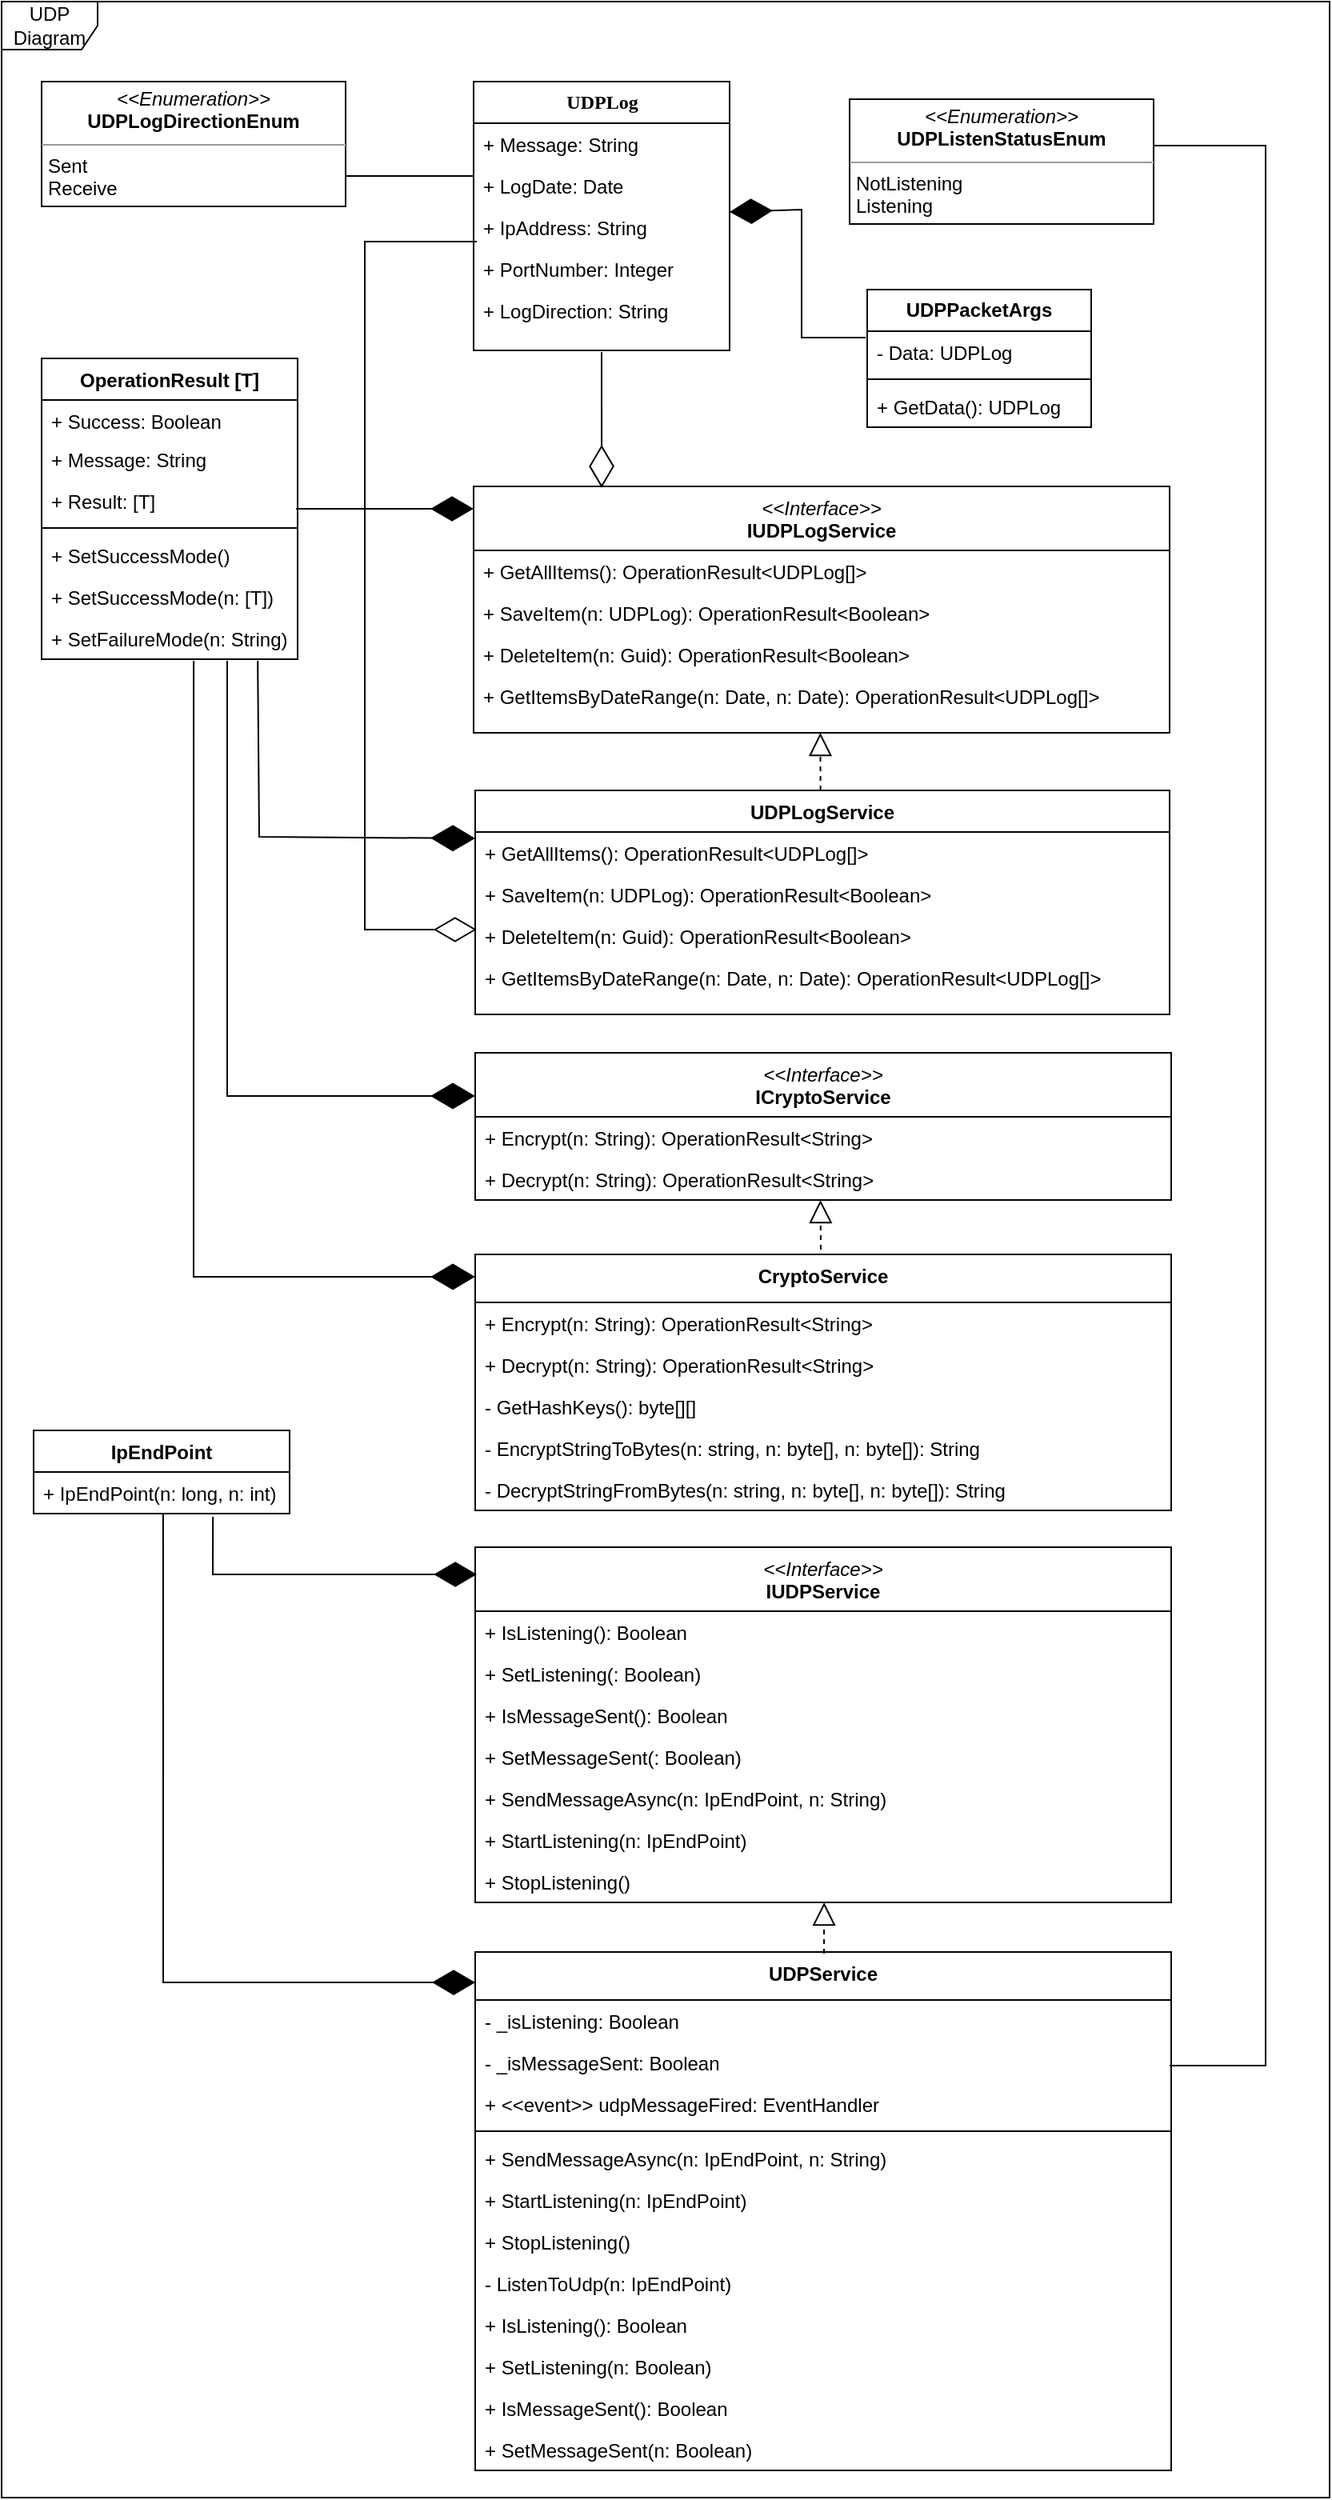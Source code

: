 <mxfile version="22.0.8" type="device">
  <diagram name="Page-1" id="c4acf3e9-155e-7222-9cf6-157b1a14988f">
    <mxGraphModel dx="1434" dy="768" grid="1" gridSize="10" guides="1" tooltips="1" connect="1" arrows="1" fold="1" page="1" pageScale="1" pageWidth="850" pageHeight="1100" background="none" math="0" shadow="0">
      <root>
        <mxCell id="0" />
        <mxCell id="1" parent="0" />
        <mxCell id="17acba5748e5396b-20" value="&lt;b&gt;&lt;font style=&quot;font-size: 12px;&quot;&gt;UDPLog&lt;/font&gt;&lt;/b&gt;" style="swimlane;html=1;fontStyle=0;childLayout=stackLayout;horizontal=1;startSize=26;fillColor=none;horizontalStack=0;resizeParent=1;resizeLast=0;collapsible=1;marginBottom=0;swimlaneFillColor=#ffffff;rounded=0;shadow=0;comic=0;labelBackgroundColor=none;strokeWidth=1;fontFamily=Verdana;fontSize=10;align=center;" parent="1" vertex="1">
          <mxGeometry x="305" y="80" width="160" height="168" as="geometry" />
        </mxCell>
        <mxCell id="17acba5748e5396b-21" value="+&amp;nbsp;Message: String" style="text;html=1;strokeColor=none;fillColor=none;align=left;verticalAlign=top;spacingLeft=4;spacingRight=4;whiteSpace=wrap;overflow=hidden;rotatable=0;points=[[0,0.5],[1,0.5]];portConstraint=eastwest;" parent="17acba5748e5396b-20" vertex="1">
          <mxGeometry y="26" width="160" height="26" as="geometry" />
        </mxCell>
        <mxCell id="17acba5748e5396b-24" value="+&amp;nbsp;LogDate: Date" style="text;html=1;strokeColor=none;fillColor=none;align=left;verticalAlign=top;spacingLeft=4;spacingRight=4;whiteSpace=wrap;overflow=hidden;rotatable=0;points=[[0,0.5],[1,0.5]];portConstraint=eastwest;" parent="17acba5748e5396b-20" vertex="1">
          <mxGeometry y="52" width="160" height="26" as="geometry" />
        </mxCell>
        <mxCell id="17acba5748e5396b-26" value="+&amp;nbsp;IpAddress: String" style="text;html=1;strokeColor=none;fillColor=none;align=left;verticalAlign=top;spacingLeft=4;spacingRight=4;whiteSpace=wrap;overflow=hidden;rotatable=0;points=[[0,0.5],[1,0.5]];portConstraint=eastwest;" parent="17acba5748e5396b-20" vertex="1">
          <mxGeometry y="78" width="160" height="26" as="geometry" />
        </mxCell>
        <mxCell id="dC8le11Tk2wV6vY0VR0e-1" value="+&amp;nbsp;PortNumber: Integer" style="text;html=1;strokeColor=none;fillColor=none;align=left;verticalAlign=top;spacingLeft=4;spacingRight=4;whiteSpace=wrap;overflow=hidden;rotatable=0;points=[[0,0.5],[1,0.5]];portConstraint=eastwest;" parent="17acba5748e5396b-20" vertex="1">
          <mxGeometry y="104" width="160" height="26" as="geometry" />
        </mxCell>
        <mxCell id="dC8le11Tk2wV6vY0VR0e-2" value="+&amp;nbsp;LogDirection: String" style="text;html=1;strokeColor=none;fillColor=none;align=left;verticalAlign=top;spacingLeft=4;spacingRight=4;whiteSpace=wrap;overflow=hidden;rotatable=0;points=[[0,0.5],[1,0.5]];portConstraint=eastwest;" parent="17acba5748e5396b-20" vertex="1">
          <mxGeometry y="130" width="160" height="26" as="geometry" />
        </mxCell>
        <mxCell id="dC8le11Tk2wV6vY0VR0e-6" value="" style="edgeStyle=orthogonalEdgeStyle;rounded=0;orthogonalLoop=1;jettySize=auto;html=1;" parent="1" edge="1">
          <mxGeometry relative="1" as="geometry">
            <mxPoint x="410" y="1029" as="targetPoint" />
          </mxGeometry>
        </mxCell>
        <mxCell id="5d2195bd80daf111-18" value="&lt;p style=&quot;margin:0px;margin-top:4px;text-align:center;&quot;&gt;&lt;i&gt;&amp;lt;&amp;lt;Enumeration&amp;gt;&amp;gt;&lt;/i&gt;&lt;br&gt;&lt;b&gt;UDPLogDirectionEnum&lt;/b&gt;&lt;br&gt;&lt;/p&gt;&lt;hr size=&quot;1&quot;&gt;&lt;p style=&quot;margin:0px;margin-left:4px;&quot;&gt;Sent&lt;br&gt;Receive&lt;/p&gt;" style="verticalAlign=top;align=left;overflow=fill;fontSize=12;fontFamily=Helvetica;html=1;rounded=0;shadow=0;comic=0;labelBackgroundColor=none;strokeWidth=1" parent="1" vertex="1">
          <mxGeometry x="35" y="80" width="190" height="78" as="geometry" />
        </mxCell>
        <mxCell id="dC8le11Tk2wV6vY0VR0e-3" value="" style="line;strokeWidth=1;fillColor=none;align=left;verticalAlign=middle;spacingTop=-1;spacingLeft=3;spacingRight=3;rotatable=0;labelPosition=right;points=[];portConstraint=eastwest;strokeColor=inherit;" parent="1" vertex="1">
          <mxGeometry x="225" y="135" width="80" height="8" as="geometry" />
        </mxCell>
        <mxCell id="dC8le11Tk2wV6vY0VR0e-4" value="&lt;p style=&quot;margin:0px;margin-top:4px;text-align:center;&quot;&gt;&lt;i&gt;&amp;lt;&amp;lt;Enumeration&amp;gt;&amp;gt;&lt;/i&gt;&lt;br&gt;&lt;b&gt;UDPListenStatusEnum&lt;/b&gt;&lt;br&gt;&lt;/p&gt;&lt;hr size=&quot;1&quot;&gt;&lt;p style=&quot;margin:0px;margin-left:4px;&quot;&gt;NotListening&lt;br&gt;Listening&lt;/p&gt;" style="verticalAlign=top;align=left;overflow=fill;fontSize=12;fontFamily=Helvetica;html=1;rounded=0;shadow=0;comic=0;labelBackgroundColor=none;strokeWidth=1" parent="1" vertex="1">
          <mxGeometry x="540" y="91" width="190" height="78" as="geometry" />
        </mxCell>
        <mxCell id="dC8le11Tk2wV6vY0VR0e-7" value="UDP Diagram" style="shape=umlFrame;whiteSpace=wrap;html=1;pointerEvents=0;" parent="1" vertex="1">
          <mxGeometry x="10" y="30" width="830" height="1560" as="geometry" />
        </mxCell>
        <mxCell id="dC8le11Tk2wV6vY0VR0e-8" value="&lt;span style=&quot;font-weight: normal;&quot;&gt;&lt;i&gt;&amp;lt;&amp;lt;Interface&amp;gt;&amp;gt;&lt;/i&gt;&lt;/span&gt;&lt;br&gt;IUDPLogService" style="swimlane;fontStyle=1;align=center;verticalAlign=top;childLayout=stackLayout;horizontal=1;startSize=40;horizontalStack=0;resizeParent=1;resizeParentMax=0;resizeLast=0;collapsible=1;marginBottom=0;whiteSpace=wrap;html=1;" parent="1" vertex="1">
          <mxGeometry x="305" y="333" width="435" height="154" as="geometry" />
        </mxCell>
        <mxCell id="dC8le11Tk2wV6vY0VR0e-11" value="+&amp;nbsp;GetAllItems():&amp;nbsp;OperationResult&amp;lt;UDPLog[]&amp;gt;" style="text;strokeColor=none;fillColor=none;align=left;verticalAlign=top;spacingLeft=4;spacingRight=4;overflow=hidden;rotatable=0;points=[[0,0.5],[1,0.5]];portConstraint=eastwest;whiteSpace=wrap;html=1;" parent="dC8le11Tk2wV6vY0VR0e-8" vertex="1">
          <mxGeometry y="40" width="435" height="26" as="geometry" />
        </mxCell>
        <mxCell id="dC8le11Tk2wV6vY0VR0e-20" value="+&amp;nbsp;SaveItem(n: UDPLog): OperationResult&amp;lt;Boolean&amp;gt;" style="text;strokeColor=none;fillColor=none;align=left;verticalAlign=top;spacingLeft=4;spacingRight=4;overflow=hidden;rotatable=0;points=[[0,0.5],[1,0.5]];portConstraint=eastwest;whiteSpace=wrap;html=1;" parent="dC8le11Tk2wV6vY0VR0e-8" vertex="1">
          <mxGeometry y="66" width="435" height="26" as="geometry" />
        </mxCell>
        <mxCell id="dC8le11Tk2wV6vY0VR0e-21" value="+&amp;nbsp;DeleteItem(n: Guid): OperationResult&amp;lt;Boolean&amp;gt;" style="text;strokeColor=none;fillColor=none;align=left;verticalAlign=top;spacingLeft=4;spacingRight=4;overflow=hidden;rotatable=0;points=[[0,0.5],[1,0.5]];portConstraint=eastwest;whiteSpace=wrap;html=1;" parent="dC8le11Tk2wV6vY0VR0e-8" vertex="1">
          <mxGeometry y="92" width="435" height="26" as="geometry" />
        </mxCell>
        <mxCell id="dC8le11Tk2wV6vY0VR0e-22" value="+&amp;nbsp;GetItemsByDateRange(n: Date, n: Date):&amp;nbsp;OperationResult&amp;lt;UDPLog[]&amp;gt;" style="text;strokeColor=none;fillColor=none;align=left;verticalAlign=top;spacingLeft=4;spacingRight=4;overflow=hidden;rotatable=0;points=[[0,0.5],[1,0.5]];portConstraint=eastwest;whiteSpace=wrap;html=1;rotation=0;" parent="dC8le11Tk2wV6vY0VR0e-8" vertex="1">
          <mxGeometry y="118" width="435" height="36" as="geometry" />
        </mxCell>
        <mxCell id="dC8le11Tk2wV6vY0VR0e-12" value="OperationResult [T]" style="swimlane;fontStyle=1;align=center;verticalAlign=top;childLayout=stackLayout;horizontal=1;startSize=26;horizontalStack=0;resizeParent=1;resizeParentMax=0;resizeLast=0;collapsible=1;marginBottom=0;whiteSpace=wrap;html=1;" parent="1" vertex="1">
          <mxGeometry x="35" y="253" width="160" height="188" as="geometry" />
        </mxCell>
        <mxCell id="dC8le11Tk2wV6vY0VR0e-13" value="+ Success: Boolean" style="text;strokeColor=none;fillColor=none;align=left;verticalAlign=top;spacingLeft=4;spacingRight=4;overflow=hidden;rotatable=0;points=[[0,0.5],[1,0.5]];portConstraint=eastwest;whiteSpace=wrap;html=1;" parent="dC8le11Tk2wV6vY0VR0e-12" vertex="1">
          <mxGeometry y="26" width="160" height="24" as="geometry" />
        </mxCell>
        <mxCell id="dC8le11Tk2wV6vY0VR0e-17" value="+ Message: String" style="text;strokeColor=none;fillColor=none;align=left;verticalAlign=top;spacingLeft=4;spacingRight=4;overflow=hidden;rotatable=0;points=[[0,0.5],[1,0.5]];portConstraint=eastwest;whiteSpace=wrap;html=1;" parent="dC8le11Tk2wV6vY0VR0e-12" vertex="1">
          <mxGeometry y="50" width="160" height="26" as="geometry" />
        </mxCell>
        <mxCell id="dC8le11Tk2wV6vY0VR0e-16" value="+ Result: [T]" style="text;strokeColor=none;fillColor=none;align=left;verticalAlign=top;spacingLeft=4;spacingRight=4;overflow=hidden;rotatable=0;points=[[0,0.5],[1,0.5]];portConstraint=eastwest;whiteSpace=wrap;html=1;" parent="dC8le11Tk2wV6vY0VR0e-12" vertex="1">
          <mxGeometry y="76" width="160" height="26" as="geometry" />
        </mxCell>
        <mxCell id="dC8le11Tk2wV6vY0VR0e-14" value="" style="line;strokeWidth=1;fillColor=none;align=left;verticalAlign=middle;spacingTop=-1;spacingLeft=3;spacingRight=3;rotatable=0;labelPosition=right;points=[];portConstraint=eastwest;strokeColor=inherit;" parent="dC8le11Tk2wV6vY0VR0e-12" vertex="1">
          <mxGeometry y="102" width="160" height="8" as="geometry" />
        </mxCell>
        <mxCell id="dC8le11Tk2wV6vY0VR0e-15" value="+&amp;nbsp;SetSuccessMode()" style="text;strokeColor=none;fillColor=none;align=left;verticalAlign=top;spacingLeft=4;spacingRight=4;overflow=hidden;rotatable=0;points=[[0,0.5],[1,0.5]];portConstraint=eastwest;whiteSpace=wrap;html=1;rotation=0;" parent="dC8le11Tk2wV6vY0VR0e-12" vertex="1">
          <mxGeometry y="110" width="160" height="26" as="geometry" />
        </mxCell>
        <mxCell id="dC8le11Tk2wV6vY0VR0e-18" value="+&amp;nbsp;SetSuccessMode(n: [T])" style="text;strokeColor=none;fillColor=none;align=left;verticalAlign=top;spacingLeft=4;spacingRight=4;overflow=hidden;rotatable=0;points=[[0,0.5],[1,0.5]];portConstraint=eastwest;whiteSpace=wrap;html=1;rotation=0;" parent="dC8le11Tk2wV6vY0VR0e-12" vertex="1">
          <mxGeometry y="136" width="160" height="26" as="geometry" />
        </mxCell>
        <mxCell id="dC8le11Tk2wV6vY0VR0e-19" value="+&amp;nbsp;SetFailureMode(n: String)" style="text;strokeColor=none;fillColor=none;align=left;verticalAlign=top;spacingLeft=4;spacingRight=4;overflow=hidden;rotatable=0;points=[[0,0.5],[1,0.5]];portConstraint=eastwest;whiteSpace=wrap;html=1;rotation=0;" parent="dC8le11Tk2wV6vY0VR0e-12" vertex="1">
          <mxGeometry y="162" width="160" height="26" as="geometry" />
        </mxCell>
        <mxCell id="dC8le11Tk2wV6vY0VR0e-23" value="UDPLogService" style="swimlane;fontStyle=1;align=center;verticalAlign=top;childLayout=stackLayout;horizontal=1;startSize=26;horizontalStack=0;resizeParent=1;resizeParentMax=0;resizeLast=0;collapsible=1;marginBottom=0;whiteSpace=wrap;html=1;rotation=0;" parent="1" vertex="1">
          <mxGeometry x="306" y="523" width="434" height="140" as="geometry">
            <mxRectangle x="305" y="450" width="130" height="30" as="alternateBounds" />
          </mxGeometry>
        </mxCell>
        <mxCell id="dC8le11Tk2wV6vY0VR0e-24" value="+&amp;nbsp;GetAllItems():&amp;nbsp;OperationResult&amp;lt;UDPLog[]&amp;gt;" style="text;strokeColor=none;fillColor=none;align=left;verticalAlign=top;spacingLeft=4;spacingRight=4;overflow=hidden;rotatable=0;points=[[0,0.5],[1,0.5]];portConstraint=eastwest;whiteSpace=wrap;html=1;" parent="dC8le11Tk2wV6vY0VR0e-23" vertex="1">
          <mxGeometry y="26" width="434" height="26" as="geometry" />
        </mxCell>
        <mxCell id="dC8le11Tk2wV6vY0VR0e-25" value="+&amp;nbsp;SaveItem(n: UDPLog): OperationResult&amp;lt;Boolean&amp;gt;" style="text;strokeColor=none;fillColor=none;align=left;verticalAlign=top;spacingLeft=4;spacingRight=4;overflow=hidden;rotatable=0;points=[[0,0.5],[1,0.5]];portConstraint=eastwest;whiteSpace=wrap;html=1;" parent="dC8le11Tk2wV6vY0VR0e-23" vertex="1">
          <mxGeometry y="52" width="434" height="26" as="geometry" />
        </mxCell>
        <mxCell id="dC8le11Tk2wV6vY0VR0e-26" value="+&amp;nbsp;DeleteItem(n: Guid): OperationResult&amp;lt;Boolean&amp;gt;" style="text;strokeColor=none;fillColor=none;align=left;verticalAlign=top;spacingLeft=4;spacingRight=4;overflow=hidden;rotatable=0;points=[[0,0.5],[1,0.5]];portConstraint=eastwest;whiteSpace=wrap;html=1;" parent="dC8le11Tk2wV6vY0VR0e-23" vertex="1">
          <mxGeometry y="78" width="434" height="26" as="geometry" />
        </mxCell>
        <mxCell id="dC8le11Tk2wV6vY0VR0e-27" value="+&amp;nbsp;GetItemsByDateRange(n: Date, n: Date):&amp;nbsp;OperationResult&amp;lt;UDPLog[]&amp;gt;" style="text;strokeColor=none;fillColor=none;align=left;verticalAlign=top;spacingLeft=4;spacingRight=4;overflow=hidden;rotatable=0;points=[[0,0.5],[1,0.5]];portConstraint=eastwest;whiteSpace=wrap;html=1;rotation=0;" parent="dC8le11Tk2wV6vY0VR0e-23" vertex="1">
          <mxGeometry y="104" width="434" height="36" as="geometry" />
        </mxCell>
        <mxCell id="dC8le11Tk2wV6vY0VR0e-36" value="" style="endArrow=diamondThin;endFill=1;endSize=24;html=1;rounded=0;exitX=0.994;exitY=0.923;exitDx=0;exitDy=0;exitPerimeter=0;" parent="1" edge="1">
          <mxGeometry width="160" relative="1" as="geometry">
            <mxPoint x="194.04" y="346.998" as="sourcePoint" />
            <mxPoint x="305" y="347" as="targetPoint" />
          </mxGeometry>
        </mxCell>
        <mxCell id="dC8le11Tk2wV6vY0VR0e-37" value="" style="endArrow=diamondThin;endFill=1;endSize=25;html=1;rounded=0;exitX=0.838;exitY=1.077;exitDx=0;exitDy=0;exitPerimeter=0;" parent="1" edge="1">
          <mxGeometry width="160" relative="1" as="geometry">
            <mxPoint x="170.08" y="442.002" as="sourcePoint" />
            <mxPoint x="306" y="553" as="targetPoint" />
            <Array as="points">
              <mxPoint x="171" y="552" />
            </Array>
          </mxGeometry>
        </mxCell>
        <mxCell id="dC8le11Tk2wV6vY0VR0e-38" value="&lt;span style=&quot;font-weight: normal;&quot;&gt;&lt;i&gt;&amp;lt;&amp;lt;Interface&amp;gt;&amp;gt;&lt;/i&gt;&lt;/span&gt;&lt;br&gt;ICryptoService&lt;br&gt;&lt;br&gt;" style="swimlane;fontStyle=1;align=center;verticalAlign=top;childLayout=stackLayout;horizontal=1;startSize=40;horizontalStack=0;resizeParent=1;resizeParentMax=0;resizeLast=0;collapsible=1;marginBottom=0;whiteSpace=wrap;html=1;" parent="1" vertex="1">
          <mxGeometry x="306" y="687" width="435" height="92" as="geometry" />
        </mxCell>
        <mxCell id="dC8le11Tk2wV6vY0VR0e-39" value="+ Encrypt(n: String):&amp;nbsp;OperationResult&amp;lt;String&amp;gt;" style="text;strokeColor=none;fillColor=none;align=left;verticalAlign=top;spacingLeft=4;spacingRight=4;overflow=hidden;rotatable=0;points=[[0,0.5],[1,0.5]];portConstraint=eastwest;whiteSpace=wrap;html=1;" parent="dC8le11Tk2wV6vY0VR0e-38" vertex="1">
          <mxGeometry y="40" width="435" height="26" as="geometry" />
        </mxCell>
        <mxCell id="dC8le11Tk2wV6vY0VR0e-40" value="+&amp;nbsp;Decrypt(n: String): OperationResult&amp;lt;String&amp;gt;" style="text;strokeColor=none;fillColor=none;align=left;verticalAlign=top;spacingLeft=4;spacingRight=4;overflow=hidden;rotatable=0;points=[[0,0.5],[1,0.5]];portConstraint=eastwest;whiteSpace=wrap;html=1;" parent="dC8le11Tk2wV6vY0VR0e-38" vertex="1">
          <mxGeometry y="66" width="435" height="26" as="geometry" />
        </mxCell>
        <mxCell id="dC8le11Tk2wV6vY0VR0e-46" value="" style="endArrow=diamondThin;endFill=1;endSize=25;html=1;rounded=0;" parent="1" edge="1">
          <mxGeometry width="160" relative="1" as="geometry">
            <mxPoint x="151" y="442" as="sourcePoint" />
            <mxPoint x="306" y="714" as="targetPoint" />
            <Array as="points">
              <mxPoint x="151" y="714" />
            </Array>
          </mxGeometry>
        </mxCell>
        <mxCell id="dC8le11Tk2wV6vY0VR0e-47" value="CryptoService&lt;br&gt;" style="swimlane;fontStyle=1;align=center;verticalAlign=top;childLayout=stackLayout;horizontal=1;startSize=30;horizontalStack=0;resizeParent=1;resizeParentMax=0;resizeLast=0;collapsible=1;marginBottom=0;whiteSpace=wrap;html=1;" parent="1" vertex="1">
          <mxGeometry x="306" y="813" width="435" height="160" as="geometry" />
        </mxCell>
        <mxCell id="R5JA64_OWtJE04sBYSiD-14" value="" style="endArrow=block;dashed=1;endFill=0;endSize=12;html=1;rounded=0;" parent="dC8le11Tk2wV6vY0VR0e-47" edge="1">
          <mxGeometry width="160" relative="1" as="geometry">
            <mxPoint x="216" y="-3" as="sourcePoint" />
            <mxPoint x="215.799" y="-34" as="targetPoint" />
          </mxGeometry>
        </mxCell>
        <mxCell id="dC8le11Tk2wV6vY0VR0e-48" value="+ Encrypt(n: String):&amp;nbsp;OperationResult&amp;lt;String&amp;gt;" style="text;strokeColor=none;fillColor=none;align=left;verticalAlign=top;spacingLeft=4;spacingRight=4;overflow=hidden;rotatable=0;points=[[0,0.5],[1,0.5]];portConstraint=eastwest;whiteSpace=wrap;html=1;" parent="dC8le11Tk2wV6vY0VR0e-47" vertex="1">
          <mxGeometry y="30" width="435" height="26" as="geometry" />
        </mxCell>
        <mxCell id="dC8le11Tk2wV6vY0VR0e-49" value="+&amp;nbsp;Decrypt(n: String): OperationResult&amp;lt;String&amp;gt;" style="text;strokeColor=none;fillColor=none;align=left;verticalAlign=top;spacingLeft=4;spacingRight=4;overflow=hidden;rotatable=0;points=[[0,0.5],[1,0.5]];portConstraint=eastwest;whiteSpace=wrap;html=1;" parent="dC8le11Tk2wV6vY0VR0e-47" vertex="1">
          <mxGeometry y="56" width="435" height="26" as="geometry" />
        </mxCell>
        <mxCell id="R5JA64_OWtJE04sBYSiD-1" value="- GetHashKeys(): byte[][]" style="text;strokeColor=none;fillColor=none;align=left;verticalAlign=top;spacingLeft=4;spacingRight=4;overflow=hidden;rotatable=0;points=[[0,0.5],[1,0.5]];portConstraint=eastwest;whiteSpace=wrap;html=1;" parent="dC8le11Tk2wV6vY0VR0e-47" vertex="1">
          <mxGeometry y="82" width="435" height="26" as="geometry" />
        </mxCell>
        <mxCell id="R5JA64_OWtJE04sBYSiD-2" value="-&amp;nbsp;EncryptStringToBytes(n: string, n: byte[], n: byte[]): String" style="text;strokeColor=none;fillColor=none;align=left;verticalAlign=top;spacingLeft=4;spacingRight=4;overflow=hidden;rotatable=0;points=[[0,0.5],[1,0.5]];portConstraint=eastwest;whiteSpace=wrap;html=1;" parent="dC8le11Tk2wV6vY0VR0e-47" vertex="1">
          <mxGeometry y="108" width="435" height="26" as="geometry" />
        </mxCell>
        <mxCell id="R5JA64_OWtJE04sBYSiD-3" value="- DecryptStringFromBytes(n: string, n: byte[], n: byte[]): String" style="text;strokeColor=none;fillColor=none;align=left;verticalAlign=top;spacingLeft=4;spacingRight=4;overflow=hidden;rotatable=0;points=[[0,0.5],[1,0.5]];portConstraint=eastwest;whiteSpace=wrap;html=1;" parent="dC8le11Tk2wV6vY0VR0e-47" vertex="1">
          <mxGeometry y="134" width="435" height="26" as="geometry" />
        </mxCell>
        <mxCell id="dC8le11Tk2wV6vY0VR0e-50" value="" style="endArrow=diamondThin;endFill=1;endSize=25;html=1;rounded=0;exitX=0.594;exitY=1.038;exitDx=0;exitDy=0;exitPerimeter=0;" parent="1" source="dC8le11Tk2wV6vY0VR0e-19" edge="1">
          <mxGeometry width="160" relative="1" as="geometry">
            <mxPoint x="100" y="553" as="sourcePoint" />
            <mxPoint x="306" y="827" as="targetPoint" />
            <Array as="points">
              <mxPoint x="130" y="827" />
            </Array>
          </mxGeometry>
        </mxCell>
        <mxCell id="dC8le11Tk2wV6vY0VR0e-51" value="&lt;span style=&quot;font-weight: normal;&quot;&gt;&lt;i&gt;&amp;lt;&amp;lt;Interface&amp;gt;&amp;gt;&lt;/i&gt;&lt;/span&gt;&lt;br&gt;IUDPService&lt;br&gt;" style="swimlane;fontStyle=1;align=center;verticalAlign=top;childLayout=stackLayout;horizontal=1;startSize=40;horizontalStack=0;resizeParent=1;resizeParentMax=0;resizeLast=0;collapsible=1;marginBottom=0;whiteSpace=wrap;html=1;" parent="1" vertex="1">
          <mxGeometry x="306" y="996" width="435" height="222" as="geometry" />
        </mxCell>
        <mxCell id="R5JA64_OWtJE04sBYSiD-4" value="+&amp;nbsp;IsListening(): Boolean" style="text;strokeColor=none;fillColor=none;align=left;verticalAlign=top;spacingLeft=4;spacingRight=4;overflow=hidden;rotatable=0;points=[[0,0.5],[1,0.5]];portConstraint=eastwest;whiteSpace=wrap;html=1;" parent="dC8le11Tk2wV6vY0VR0e-51" vertex="1">
          <mxGeometry y="40" width="435" height="26" as="geometry" />
        </mxCell>
        <mxCell id="R5JA64_OWtJE04sBYSiD-5" value="+ SetListening(: Boolean)" style="text;strokeColor=none;fillColor=none;align=left;verticalAlign=top;spacingLeft=4;spacingRight=4;overflow=hidden;rotatable=0;points=[[0,0.5],[1,0.5]];portConstraint=eastwest;whiteSpace=wrap;html=1;" parent="dC8le11Tk2wV6vY0VR0e-51" vertex="1">
          <mxGeometry y="66" width="435" height="26" as="geometry" />
        </mxCell>
        <mxCell id="R5JA64_OWtJE04sBYSiD-6" value="+&amp;nbsp;IsMessageSent(): Boolean" style="text;strokeColor=none;fillColor=none;align=left;verticalAlign=top;spacingLeft=4;spacingRight=4;overflow=hidden;rotatable=0;points=[[0,0.5],[1,0.5]];portConstraint=eastwest;whiteSpace=wrap;html=1;" parent="dC8le11Tk2wV6vY0VR0e-51" vertex="1">
          <mxGeometry y="92" width="435" height="26" as="geometry" />
        </mxCell>
        <mxCell id="R5JA64_OWtJE04sBYSiD-7" value="+&amp;nbsp;SetMessageSent(: Boolean)" style="text;strokeColor=none;fillColor=none;align=left;verticalAlign=top;spacingLeft=4;spacingRight=4;overflow=hidden;rotatable=0;points=[[0,0.5],[1,0.5]];portConstraint=eastwest;whiteSpace=wrap;html=1;" parent="dC8le11Tk2wV6vY0VR0e-51" vertex="1">
          <mxGeometry y="118" width="435" height="26" as="geometry" />
        </mxCell>
        <mxCell id="dC8le11Tk2wV6vY0VR0e-52" value="+&amp;nbsp;SendMessageAsync(n: IpEndPoint, n: String)" style="text;strokeColor=none;fillColor=none;align=left;verticalAlign=top;spacingLeft=4;spacingRight=4;overflow=hidden;rotatable=0;points=[[0,0.5],[1,0.5]];portConstraint=eastwest;whiteSpace=wrap;html=1;" parent="dC8le11Tk2wV6vY0VR0e-51" vertex="1">
          <mxGeometry y="144" width="435" height="26" as="geometry" />
        </mxCell>
        <mxCell id="dC8le11Tk2wV6vY0VR0e-53" value="+&amp;nbsp;StartListening(n: IpEndPoint)" style="text;strokeColor=none;fillColor=none;align=left;verticalAlign=top;spacingLeft=4;spacingRight=4;overflow=hidden;rotatable=0;points=[[0,0.5],[1,0.5]];portConstraint=eastwest;whiteSpace=wrap;html=1;" parent="dC8le11Tk2wV6vY0VR0e-51" vertex="1">
          <mxGeometry y="170" width="435" height="26" as="geometry" />
        </mxCell>
        <mxCell id="dC8le11Tk2wV6vY0VR0e-54" value="+&amp;nbsp;StopListening()" style="text;strokeColor=none;fillColor=none;align=left;verticalAlign=top;spacingLeft=4;spacingRight=4;overflow=hidden;rotatable=0;points=[[0,0.5],[1,0.5]];portConstraint=eastwest;whiteSpace=wrap;html=1;" parent="dC8le11Tk2wV6vY0VR0e-51" vertex="1">
          <mxGeometry y="196" width="435" height="26" as="geometry" />
        </mxCell>
        <mxCell id="dC8le11Tk2wV6vY0VR0e-55" value="UDPService" style="swimlane;fontStyle=1;align=center;verticalAlign=top;childLayout=stackLayout;horizontal=1;startSize=30;horizontalStack=0;resizeParent=1;resizeParentMax=0;resizeLast=0;collapsible=1;marginBottom=0;whiteSpace=wrap;html=1;" parent="1" vertex="1">
          <mxGeometry x="306" y="1249" width="435" height="324" as="geometry" />
        </mxCell>
        <mxCell id="R5JA64_OWtJE04sBYSiD-18" value="" style="endArrow=block;dashed=1;endFill=0;endSize=12;html=1;rounded=0;entryX=0.791;entryY=1;entryDx=0;entryDy=0;entryPerimeter=0;" parent="dC8le11Tk2wV6vY0VR0e-55" edge="1">
          <mxGeometry width="160" relative="1" as="geometry">
            <mxPoint x="218" y="1" as="sourcePoint" />
            <mxPoint x="218.085" y="-31" as="targetPoint" />
          </mxGeometry>
        </mxCell>
        <mxCell id="dC8le11Tk2wV6vY0VR0e-77" value="- _isListening: Boolean" style="text;strokeColor=none;fillColor=none;align=left;verticalAlign=top;spacingLeft=4;spacingRight=4;overflow=hidden;rotatable=0;points=[[0,0.5],[1,0.5]];portConstraint=eastwest;whiteSpace=wrap;html=1;" parent="dC8le11Tk2wV6vY0VR0e-55" vertex="1">
          <mxGeometry y="30" width="435" height="26" as="geometry" />
        </mxCell>
        <mxCell id="dC8le11Tk2wV6vY0VR0e-78" value="- _isMessageSent: Boolean" style="text;strokeColor=none;fillColor=none;align=left;verticalAlign=top;spacingLeft=4;spacingRight=4;overflow=hidden;rotatable=0;points=[[0,0.5],[1,0.5]];portConstraint=eastwest;whiteSpace=wrap;html=1;" parent="dC8le11Tk2wV6vY0VR0e-55" vertex="1">
          <mxGeometry y="56" width="435" height="26" as="geometry" />
        </mxCell>
        <mxCell id="dC8le11Tk2wV6vY0VR0e-79" value="+ &amp;lt;&amp;lt;event&amp;gt;&amp;gt;&amp;nbsp;udpMessageFired:&amp;nbsp;EventHandler" style="text;strokeColor=none;fillColor=none;align=left;verticalAlign=top;spacingLeft=4;spacingRight=4;overflow=hidden;rotatable=0;points=[[0,0.5],[1,0.5]];portConstraint=eastwest;whiteSpace=wrap;html=1;" parent="dC8le11Tk2wV6vY0VR0e-55" vertex="1">
          <mxGeometry y="82" width="435" height="26" as="geometry" />
        </mxCell>
        <mxCell id="dC8le11Tk2wV6vY0VR0e-76" value="" style="line;strokeWidth=1;fillColor=none;align=left;verticalAlign=middle;spacingTop=-1;spacingLeft=3;spacingRight=3;rotatable=0;labelPosition=right;points=[];portConstraint=eastwest;strokeColor=inherit;" parent="dC8le11Tk2wV6vY0VR0e-55" vertex="1">
          <mxGeometry y="108" width="435" height="8" as="geometry" />
        </mxCell>
        <mxCell id="dC8le11Tk2wV6vY0VR0e-68" value="+&amp;nbsp;SendMessageAsync(n: IpEndPoint, n: String)" style="text;strokeColor=none;fillColor=none;align=left;verticalAlign=top;spacingLeft=4;spacingRight=4;overflow=hidden;rotatable=0;points=[[0,0.5],[1,0.5]];portConstraint=eastwest;whiteSpace=wrap;html=1;" parent="dC8le11Tk2wV6vY0VR0e-55" vertex="1">
          <mxGeometry y="116" width="435" height="26" as="geometry" />
        </mxCell>
        <mxCell id="dC8le11Tk2wV6vY0VR0e-57" value="+&amp;nbsp;StartListening(n: IpEndPoint)" style="text;strokeColor=none;fillColor=none;align=left;verticalAlign=top;spacingLeft=4;spacingRight=4;overflow=hidden;rotatable=0;points=[[0,0.5],[1,0.5]];portConstraint=eastwest;whiteSpace=wrap;html=1;" parent="dC8le11Tk2wV6vY0VR0e-55" vertex="1">
          <mxGeometry y="142" width="435" height="26" as="geometry" />
        </mxCell>
        <mxCell id="dC8le11Tk2wV6vY0VR0e-58" value="+&amp;nbsp;StopListening()" style="text;strokeColor=none;fillColor=none;align=left;verticalAlign=top;spacingLeft=4;spacingRight=4;overflow=hidden;rotatable=0;points=[[0,0.5],[1,0.5]];portConstraint=eastwest;whiteSpace=wrap;html=1;" parent="dC8le11Tk2wV6vY0VR0e-55" vertex="1">
          <mxGeometry y="168" width="435" height="26" as="geometry" />
        </mxCell>
        <mxCell id="dC8le11Tk2wV6vY0VR0e-60" value="- ListenToUdp(n: IpEndPoint)" style="text;strokeColor=none;fillColor=none;align=left;verticalAlign=top;spacingLeft=4;spacingRight=4;overflow=hidden;rotatable=0;points=[[0,0.5],[1,0.5]];portConstraint=eastwest;whiteSpace=wrap;html=1;" parent="dC8le11Tk2wV6vY0VR0e-55" vertex="1">
          <mxGeometry y="194" width="435" height="26" as="geometry" />
        </mxCell>
        <mxCell id="dC8le11Tk2wV6vY0VR0e-56" value="+&amp;nbsp;IsListening(): Boolean" style="text;strokeColor=none;fillColor=none;align=left;verticalAlign=top;spacingLeft=4;spacingRight=4;overflow=hidden;rotatable=0;points=[[0,0.5],[1,0.5]];portConstraint=eastwest;whiteSpace=wrap;html=1;" parent="dC8le11Tk2wV6vY0VR0e-55" vertex="1">
          <mxGeometry y="220" width="435" height="26" as="geometry" />
        </mxCell>
        <mxCell id="R5JA64_OWtJE04sBYSiD-9" value="+&amp;nbsp;SetListening(n: Boolean)" style="text;strokeColor=none;fillColor=none;align=left;verticalAlign=top;spacingLeft=4;spacingRight=4;overflow=hidden;rotatable=0;points=[[0,0.5],[1,0.5]];portConstraint=eastwest;whiteSpace=wrap;html=1;" parent="dC8le11Tk2wV6vY0VR0e-55" vertex="1">
          <mxGeometry y="246" width="435" height="26" as="geometry" />
        </mxCell>
        <mxCell id="R5JA64_OWtJE04sBYSiD-11" value="+&amp;nbsp;IsMessageSent(): Boolean" style="text;strokeColor=none;fillColor=none;align=left;verticalAlign=top;spacingLeft=4;spacingRight=4;overflow=hidden;rotatable=0;points=[[0,0.5],[1,0.5]];portConstraint=eastwest;whiteSpace=wrap;html=1;" parent="dC8le11Tk2wV6vY0VR0e-55" vertex="1">
          <mxGeometry y="272" width="435" height="26" as="geometry" />
        </mxCell>
        <mxCell id="R5JA64_OWtJE04sBYSiD-12" value="+&amp;nbsp;SetMessageSent(n: Boolean)" style="text;strokeColor=none;fillColor=none;align=left;verticalAlign=top;spacingLeft=4;spacingRight=4;overflow=hidden;rotatable=0;points=[[0,0.5],[1,0.5]];portConstraint=eastwest;whiteSpace=wrap;html=1;" parent="dC8le11Tk2wV6vY0VR0e-55" vertex="1">
          <mxGeometry y="298" width="435" height="26" as="geometry" />
        </mxCell>
        <mxCell id="dC8le11Tk2wV6vY0VR0e-61" value="IpEndPoint" style="swimlane;fontStyle=1;align=center;verticalAlign=top;childLayout=stackLayout;horizontal=1;startSize=26;horizontalStack=0;resizeParent=1;resizeParentMax=0;resizeLast=0;collapsible=1;marginBottom=0;whiteSpace=wrap;html=1;" parent="1" vertex="1">
          <mxGeometry x="30" y="923" width="160" height="52" as="geometry" />
        </mxCell>
        <mxCell id="dC8le11Tk2wV6vY0VR0e-64" value="+ IpEndPoint(n: long, n: int)" style="text;strokeColor=none;fillColor=none;align=left;verticalAlign=top;spacingLeft=4;spacingRight=4;overflow=hidden;rotatable=0;points=[[0,0.5],[1,0.5]];portConstraint=eastwest;whiteSpace=wrap;html=1;" parent="dC8le11Tk2wV6vY0VR0e-61" vertex="1">
          <mxGeometry y="26" width="160" height="26" as="geometry" />
        </mxCell>
        <mxCell id="dC8le11Tk2wV6vY0VR0e-65" value="" style="endArrow=diamondThin;endFill=1;endSize=24;html=1;rounded=0;exitX=0.713;exitY=1.077;exitDx=0;exitDy=0;exitPerimeter=0;entryX=0.007;entryY=0.923;entryDx=0;entryDy=0;entryPerimeter=0;" parent="1" edge="1">
          <mxGeometry width="160" relative="1" as="geometry">
            <mxPoint x="142.08" y="977.002" as="sourcePoint" />
            <mxPoint x="307.045" y="1012.998" as="targetPoint" />
            <Array as="points">
              <mxPoint x="142" y="1013" />
            </Array>
          </mxGeometry>
        </mxCell>
        <mxCell id="dC8le11Tk2wV6vY0VR0e-66" value="" style="endArrow=diamondThin;endFill=1;endSize=24;html=1;rounded=0;entryX=0.007;entryY=0.923;entryDx=0;entryDy=0;entryPerimeter=0;exitX=0.506;exitY=1;exitDx=0;exitDy=0;exitPerimeter=0;" parent="1" source="dC8le11Tk2wV6vY0VR0e-64" edge="1">
          <mxGeometry width="160" relative="1" as="geometry">
            <mxPoint x="111" y="1070" as="sourcePoint" />
            <mxPoint x="305.995" y="1268.008" as="targetPoint" />
            <Array as="points">
              <mxPoint x="111" y="1268.01" />
            </Array>
          </mxGeometry>
        </mxCell>
        <mxCell id="dC8le11Tk2wV6vY0VR0e-80" value="&lt;b&gt;UDPPacketArgs&lt;/b&gt;" style="swimlane;fontStyle=0;childLayout=stackLayout;horizontal=1;startSize=26;fillColor=none;horizontalStack=0;resizeParent=1;resizeParentMax=0;resizeLast=0;collapsible=1;marginBottom=0;whiteSpace=wrap;html=1;" parent="1" vertex="1">
          <mxGeometry x="551" y="210" width="140" height="86" as="geometry" />
        </mxCell>
        <mxCell id="dC8le11Tk2wV6vY0VR0e-81" value="-&amp;nbsp;Data: UDPLog" style="text;strokeColor=none;fillColor=none;align=left;verticalAlign=top;spacingLeft=4;spacingRight=4;overflow=hidden;rotatable=0;points=[[0,0.5],[1,0.5]];portConstraint=eastwest;whiteSpace=wrap;html=1;" parent="dC8le11Tk2wV6vY0VR0e-80" vertex="1">
          <mxGeometry y="26" width="140" height="26" as="geometry" />
        </mxCell>
        <mxCell id="dC8le11Tk2wV6vY0VR0e-84" value="" style="line;strokeWidth=1;fillColor=none;align=left;verticalAlign=middle;spacingTop=-1;spacingLeft=3;spacingRight=3;rotatable=0;labelPosition=right;points=[];portConstraint=eastwest;strokeColor=inherit;" parent="dC8le11Tk2wV6vY0VR0e-80" vertex="1">
          <mxGeometry y="52" width="140" height="8" as="geometry" />
        </mxCell>
        <mxCell id="dC8le11Tk2wV6vY0VR0e-82" value="+&amp;nbsp;GetData(): UDPLog" style="text;strokeColor=none;fillColor=none;align=left;verticalAlign=top;spacingLeft=4;spacingRight=4;overflow=hidden;rotatable=0;points=[[0,0.5],[1,0.5]];portConstraint=eastwest;whiteSpace=wrap;html=1;" parent="dC8le11Tk2wV6vY0VR0e-80" vertex="1">
          <mxGeometry y="60" width="140" height="26" as="geometry" />
        </mxCell>
        <mxCell id="dC8le11Tk2wV6vY0VR0e-92" value="" style="endArrow=none;html=1;rounded=0;" parent="1" edge="1">
          <mxGeometry width="50" height="50" relative="1" as="geometry">
            <mxPoint x="740" y="1320" as="sourcePoint" />
            <mxPoint x="730" y="120" as="targetPoint" />
            <Array as="points">
              <mxPoint x="800" y="1320" />
              <mxPoint x="800" y="120" />
            </Array>
          </mxGeometry>
        </mxCell>
        <mxCell id="R5JA64_OWtJE04sBYSiD-13" value="" style="endArrow=block;dashed=1;endFill=0;endSize=12;html=1;rounded=0;" parent="1" edge="1">
          <mxGeometry width="160" relative="1" as="geometry">
            <mxPoint x="521.809" y="523" as="sourcePoint" />
            <mxPoint x="521.71" y="487" as="targetPoint" />
          </mxGeometry>
        </mxCell>
        <mxCell id="R5JA64_OWtJE04sBYSiD-19" value="" style="endArrow=diamondThin;endFill=0;endSize=24;html=1;rounded=0;entryX=0.184;entryY=0.006;entryDx=0;entryDy=0;entryPerimeter=0;" parent="1" target="dC8le11Tk2wV6vY0VR0e-8" edge="1">
          <mxGeometry width="160" relative="1" as="geometry">
            <mxPoint x="385" y="249" as="sourcePoint" />
            <mxPoint x="385" y="331" as="targetPoint" />
          </mxGeometry>
        </mxCell>
        <mxCell id="R5JA64_OWtJE04sBYSiD-20" value="" style="endArrow=diamondThin;endFill=0;endSize=24;html=1;startSize=18;rounded=0;entryX=0.009;entryY=0.346;entryDx=0;entryDy=0;entryPerimeter=0;" parent="1" edge="1">
          <mxGeometry width="160" relative="1" as="geometry">
            <mxPoint x="307" y="180" as="sourcePoint" />
            <mxPoint x="306.906" y="609.996" as="targetPoint" />
            <Array as="points">
              <mxPoint x="237" y="180" />
              <mxPoint x="237" y="610" />
            </Array>
          </mxGeometry>
        </mxCell>
        <mxCell id="sXu9c0Pq0CxKz-2uLitk-1" value="" style="endArrow=diamondThin;endFill=1;endSize=24;html=1;rounded=0;exitX=-0.007;exitY=0.154;exitDx=0;exitDy=0;exitPerimeter=0;" edge="1" parent="1" source="dC8le11Tk2wV6vY0VR0e-81" target="17acba5748e5396b-20">
          <mxGeometry width="160" relative="1" as="geometry">
            <mxPoint x="570" y="220" as="sourcePoint" />
            <mxPoint x="730" y="220" as="targetPoint" />
            <Array as="points">
              <mxPoint x="510" y="240" />
              <mxPoint x="510" y="160" />
            </Array>
          </mxGeometry>
        </mxCell>
      </root>
    </mxGraphModel>
  </diagram>
</mxfile>
